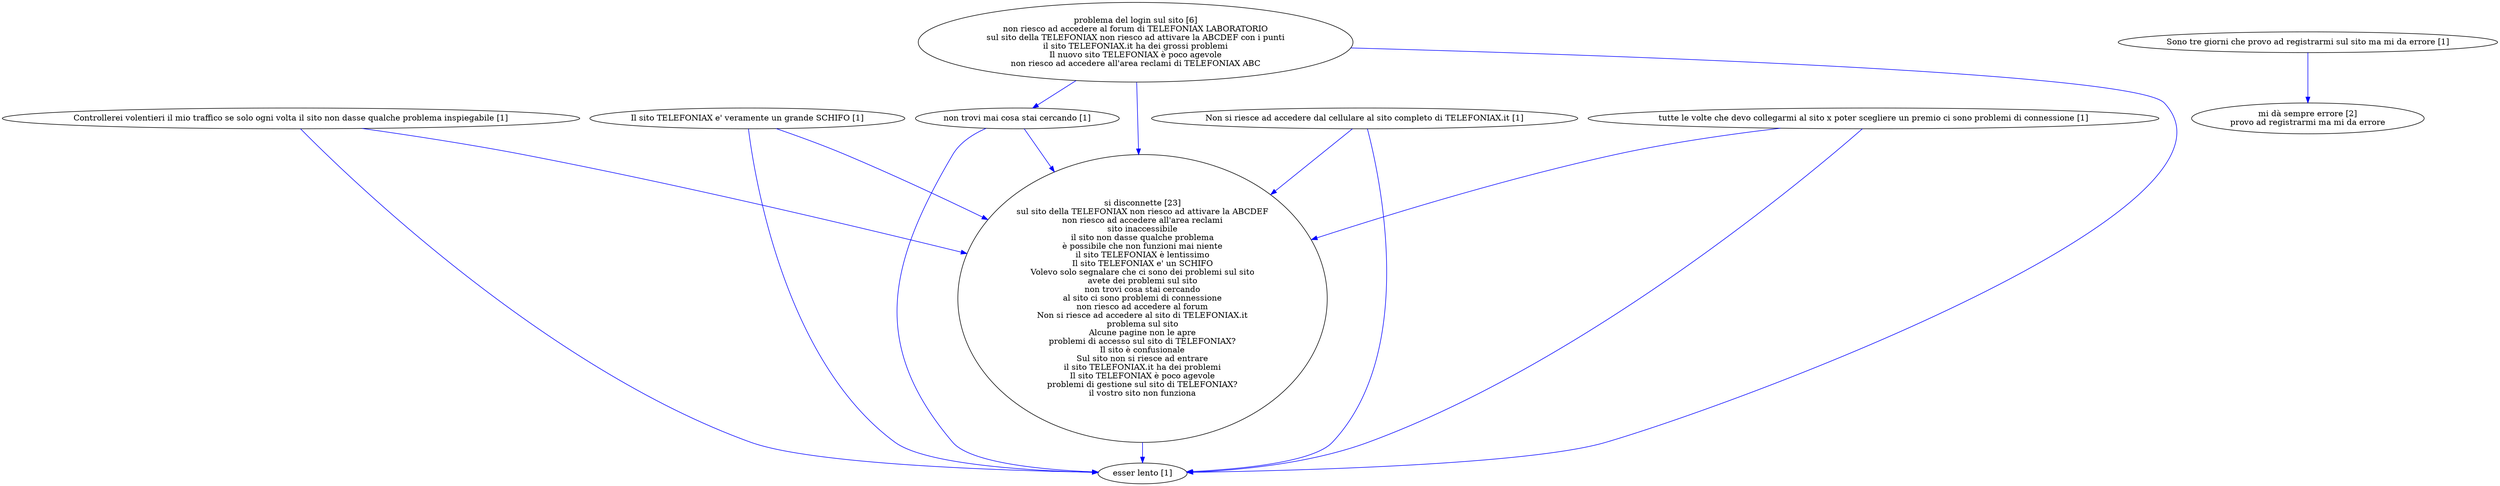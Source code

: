 digraph collapsedGraph {
"si disconnette [23]\nsul sito della TELEFONIAX non riesco ad attivare la ABCDEF\nnon riesco ad accedere all'area reclami\nsito inaccessibile\nil sito non dasse qualche problema\nè possibile che non funzioni mai niente\nil sito TELEFONIAX è lentissimo\nIl sito TELEFONIAX e' un SCHIFO\nVolevo solo segnalare che ci sono dei problemi sul sito\navete dei problemi sul sito\nnon trovi cosa stai cercando\nal sito ci sono problemi di connessione\nnon riesco ad accedere al forum\nNon si riesce ad accedere al sito di TELEFONIAX.it\nproblema sul sito\nAlcune pagine non le apre\nproblemi di accesso sul sito di TELEFONIAX?\nIl sito è confusionale\nSul sito non si riesce ad entrare\nil sito TELEFONIAX.it ha dei problemi\nIl sito TELEFONIAX è poco agevole\nproblemi di gestione sul sito di TELEFONIAX?\nil vostro sito non funziona""mi dà sempre errore [2]\nprovo ad registrarmi ma mi da errore""problema del login sul sito [6]\nnon riesco ad accedere al forum di TELEFONIAX LABORATORIO\nsul sito della TELEFONIAX non riesco ad attivare la ABCDEF con i punti\nil sito TELEFONIAX.it ha dei grossi problemi\nIl nuovo sito TELEFONIAX è poco agevole\nnon riesco ad accedere all'area reclami di TELEFONIAX ABC""Controllerei volentieri il mio traffico se solo ogni volta il sito non dasse qualche problema inspiegabile [1]""Il sito TELEFONIAX e' veramente un grande SCHIFO [1]""Non si riesce ad accedere dal cellulare al sito completo di TELEFONIAX.it [1]""Sono tre giorni che provo ad registrarmi sul sito ma mi da errore [1]""esser lento [1]""non trovi mai cosa stai cercando [1]""tutte le volte che devo collegarmi al sito x poter scegliere un premio ci sono problemi di connessione [1]""si disconnette [23]\nsul sito della TELEFONIAX non riesco ad attivare la ABCDEF\nnon riesco ad accedere all'area reclami\nsito inaccessibile\nil sito non dasse qualche problema\nè possibile che non funzioni mai niente\nil sito TELEFONIAX è lentissimo\nIl sito TELEFONIAX e' un SCHIFO\nVolevo solo segnalare che ci sono dei problemi sul sito\navete dei problemi sul sito\nnon trovi cosa stai cercando\nal sito ci sono problemi di connessione\nnon riesco ad accedere al forum\nNon si riesce ad accedere al sito di TELEFONIAX.it\nproblema sul sito\nAlcune pagine non le apre\nproblemi di accesso sul sito di TELEFONIAX?\nIl sito è confusionale\nSul sito non si riesce ad entrare\nil sito TELEFONIAX.it ha dei problemi\nIl sito TELEFONIAX è poco agevole\nproblemi di gestione sul sito di TELEFONIAX?\nil vostro sito non funziona" -> "esser lento [1]" [color=blue]
"Controllerei volentieri il mio traffico se solo ogni volta il sito non dasse qualche problema inspiegabile [1]" -> "esser lento [1]" [color=blue]
"problema del login sul sito [6]\nnon riesco ad accedere al forum di TELEFONIAX LABORATORIO\nsul sito della TELEFONIAX non riesco ad attivare la ABCDEF con i punti\nil sito TELEFONIAX.it ha dei grossi problemi\nIl nuovo sito TELEFONIAX è poco agevole\nnon riesco ad accedere all'area reclami di TELEFONIAX ABC" -> "esser lento [1]" [color=blue]
"Il sito TELEFONIAX e' veramente un grande SCHIFO [1]" -> "esser lento [1]" [color=blue]
"Non si riesce ad accedere dal cellulare al sito completo di TELEFONIAX.it [1]" -> "esser lento [1]" [color=blue]
"Sono tre giorni che provo ad registrarmi sul sito ma mi da errore [1]" -> "mi dà sempre errore [2]\nprovo ad registrarmi ma mi da errore" [color=blue]
"non trovi mai cosa stai cercando [1]" -> "esser lento [1]" [color=blue]
"problema del login sul sito [6]\nnon riesco ad accedere al forum di TELEFONIAX LABORATORIO\nsul sito della TELEFONIAX non riesco ad attivare la ABCDEF con i punti\nil sito TELEFONIAX.it ha dei grossi problemi\nIl nuovo sito TELEFONIAX è poco agevole\nnon riesco ad accedere all'area reclami di TELEFONIAX ABC" -> "non trovi mai cosa stai cercando [1]" [color=blue]
"tutte le volte che devo collegarmi al sito x poter scegliere un premio ci sono problemi di connessione [1]" -> "esser lento [1]" [color=blue]
"Controllerei volentieri il mio traffico se solo ogni volta il sito non dasse qualche problema inspiegabile [1]" -> "si disconnette [23]\nsul sito della TELEFONIAX non riesco ad attivare la ABCDEF\nnon riesco ad accedere all'area reclami\nsito inaccessibile\nil sito non dasse qualche problema\nè possibile che non funzioni mai niente\nil sito TELEFONIAX è lentissimo\nIl sito TELEFONIAX e' un SCHIFO\nVolevo solo segnalare che ci sono dei problemi sul sito\navete dei problemi sul sito\nnon trovi cosa stai cercando\nal sito ci sono problemi di connessione\nnon riesco ad accedere al forum\nNon si riesce ad accedere al sito di TELEFONIAX.it\nproblema sul sito\nAlcune pagine non le apre\nproblemi di accesso sul sito di TELEFONIAX?\nIl sito è confusionale\nSul sito non si riesce ad entrare\nil sito TELEFONIAX.it ha dei problemi\nIl sito TELEFONIAX è poco agevole\nproblemi di gestione sul sito di TELEFONIAX?\nil vostro sito non funziona" [color=blue]
"problema del login sul sito [6]\nnon riesco ad accedere al forum di TELEFONIAX LABORATORIO\nsul sito della TELEFONIAX non riesco ad attivare la ABCDEF con i punti\nil sito TELEFONIAX.it ha dei grossi problemi\nIl nuovo sito TELEFONIAX è poco agevole\nnon riesco ad accedere all'area reclami di TELEFONIAX ABC" -> "si disconnette [23]\nsul sito della TELEFONIAX non riesco ad attivare la ABCDEF\nnon riesco ad accedere all'area reclami\nsito inaccessibile\nil sito non dasse qualche problema\nè possibile che non funzioni mai niente\nil sito TELEFONIAX è lentissimo\nIl sito TELEFONIAX e' un SCHIFO\nVolevo solo segnalare che ci sono dei problemi sul sito\navete dei problemi sul sito\nnon trovi cosa stai cercando\nal sito ci sono problemi di connessione\nnon riesco ad accedere al forum\nNon si riesce ad accedere al sito di TELEFONIAX.it\nproblema sul sito\nAlcune pagine non le apre\nproblemi di accesso sul sito di TELEFONIAX?\nIl sito è confusionale\nSul sito non si riesce ad entrare\nil sito TELEFONIAX.it ha dei problemi\nIl sito TELEFONIAX è poco agevole\nproblemi di gestione sul sito di TELEFONIAX?\nil vostro sito non funziona" [color=blue]
"Il sito TELEFONIAX e' veramente un grande SCHIFO [1]" -> "si disconnette [23]\nsul sito della TELEFONIAX non riesco ad attivare la ABCDEF\nnon riesco ad accedere all'area reclami\nsito inaccessibile\nil sito non dasse qualche problema\nè possibile che non funzioni mai niente\nil sito TELEFONIAX è lentissimo\nIl sito TELEFONIAX e' un SCHIFO\nVolevo solo segnalare che ci sono dei problemi sul sito\navete dei problemi sul sito\nnon trovi cosa stai cercando\nal sito ci sono problemi di connessione\nnon riesco ad accedere al forum\nNon si riesce ad accedere al sito di TELEFONIAX.it\nproblema sul sito\nAlcune pagine non le apre\nproblemi di accesso sul sito di TELEFONIAX?\nIl sito è confusionale\nSul sito non si riesce ad entrare\nil sito TELEFONIAX.it ha dei problemi\nIl sito TELEFONIAX è poco agevole\nproblemi di gestione sul sito di TELEFONIAX?\nil vostro sito non funziona" [color=blue]
"Non si riesce ad accedere dal cellulare al sito completo di TELEFONIAX.it [1]" -> "si disconnette [23]\nsul sito della TELEFONIAX non riesco ad attivare la ABCDEF\nnon riesco ad accedere all'area reclami\nsito inaccessibile\nil sito non dasse qualche problema\nè possibile che non funzioni mai niente\nil sito TELEFONIAX è lentissimo\nIl sito TELEFONIAX e' un SCHIFO\nVolevo solo segnalare che ci sono dei problemi sul sito\navete dei problemi sul sito\nnon trovi cosa stai cercando\nal sito ci sono problemi di connessione\nnon riesco ad accedere al forum\nNon si riesce ad accedere al sito di TELEFONIAX.it\nproblema sul sito\nAlcune pagine non le apre\nproblemi di accesso sul sito di TELEFONIAX?\nIl sito è confusionale\nSul sito non si riesce ad entrare\nil sito TELEFONIAX.it ha dei problemi\nIl sito TELEFONIAX è poco agevole\nproblemi di gestione sul sito di TELEFONIAX?\nil vostro sito non funziona" [color=blue]
"non trovi mai cosa stai cercando [1]" -> "si disconnette [23]\nsul sito della TELEFONIAX non riesco ad attivare la ABCDEF\nnon riesco ad accedere all'area reclami\nsito inaccessibile\nil sito non dasse qualche problema\nè possibile che non funzioni mai niente\nil sito TELEFONIAX è lentissimo\nIl sito TELEFONIAX e' un SCHIFO\nVolevo solo segnalare che ci sono dei problemi sul sito\navete dei problemi sul sito\nnon trovi cosa stai cercando\nal sito ci sono problemi di connessione\nnon riesco ad accedere al forum\nNon si riesce ad accedere al sito di TELEFONIAX.it\nproblema sul sito\nAlcune pagine non le apre\nproblemi di accesso sul sito di TELEFONIAX?\nIl sito è confusionale\nSul sito non si riesce ad entrare\nil sito TELEFONIAX.it ha dei problemi\nIl sito TELEFONIAX è poco agevole\nproblemi di gestione sul sito di TELEFONIAX?\nil vostro sito non funziona" [color=blue]
"tutte le volte che devo collegarmi al sito x poter scegliere un premio ci sono problemi di connessione [1]" -> "si disconnette [23]\nsul sito della TELEFONIAX non riesco ad attivare la ABCDEF\nnon riesco ad accedere all'area reclami\nsito inaccessibile\nil sito non dasse qualche problema\nè possibile che non funzioni mai niente\nil sito TELEFONIAX è lentissimo\nIl sito TELEFONIAX e' un SCHIFO\nVolevo solo segnalare che ci sono dei problemi sul sito\navete dei problemi sul sito\nnon trovi cosa stai cercando\nal sito ci sono problemi di connessione\nnon riesco ad accedere al forum\nNon si riesce ad accedere al sito di TELEFONIAX.it\nproblema sul sito\nAlcune pagine non le apre\nproblemi di accesso sul sito di TELEFONIAX?\nIl sito è confusionale\nSul sito non si riesce ad entrare\nil sito TELEFONIAX.it ha dei problemi\nIl sito TELEFONIAX è poco agevole\nproblemi di gestione sul sito di TELEFONIAX?\nil vostro sito non funziona" [color=blue]
}
